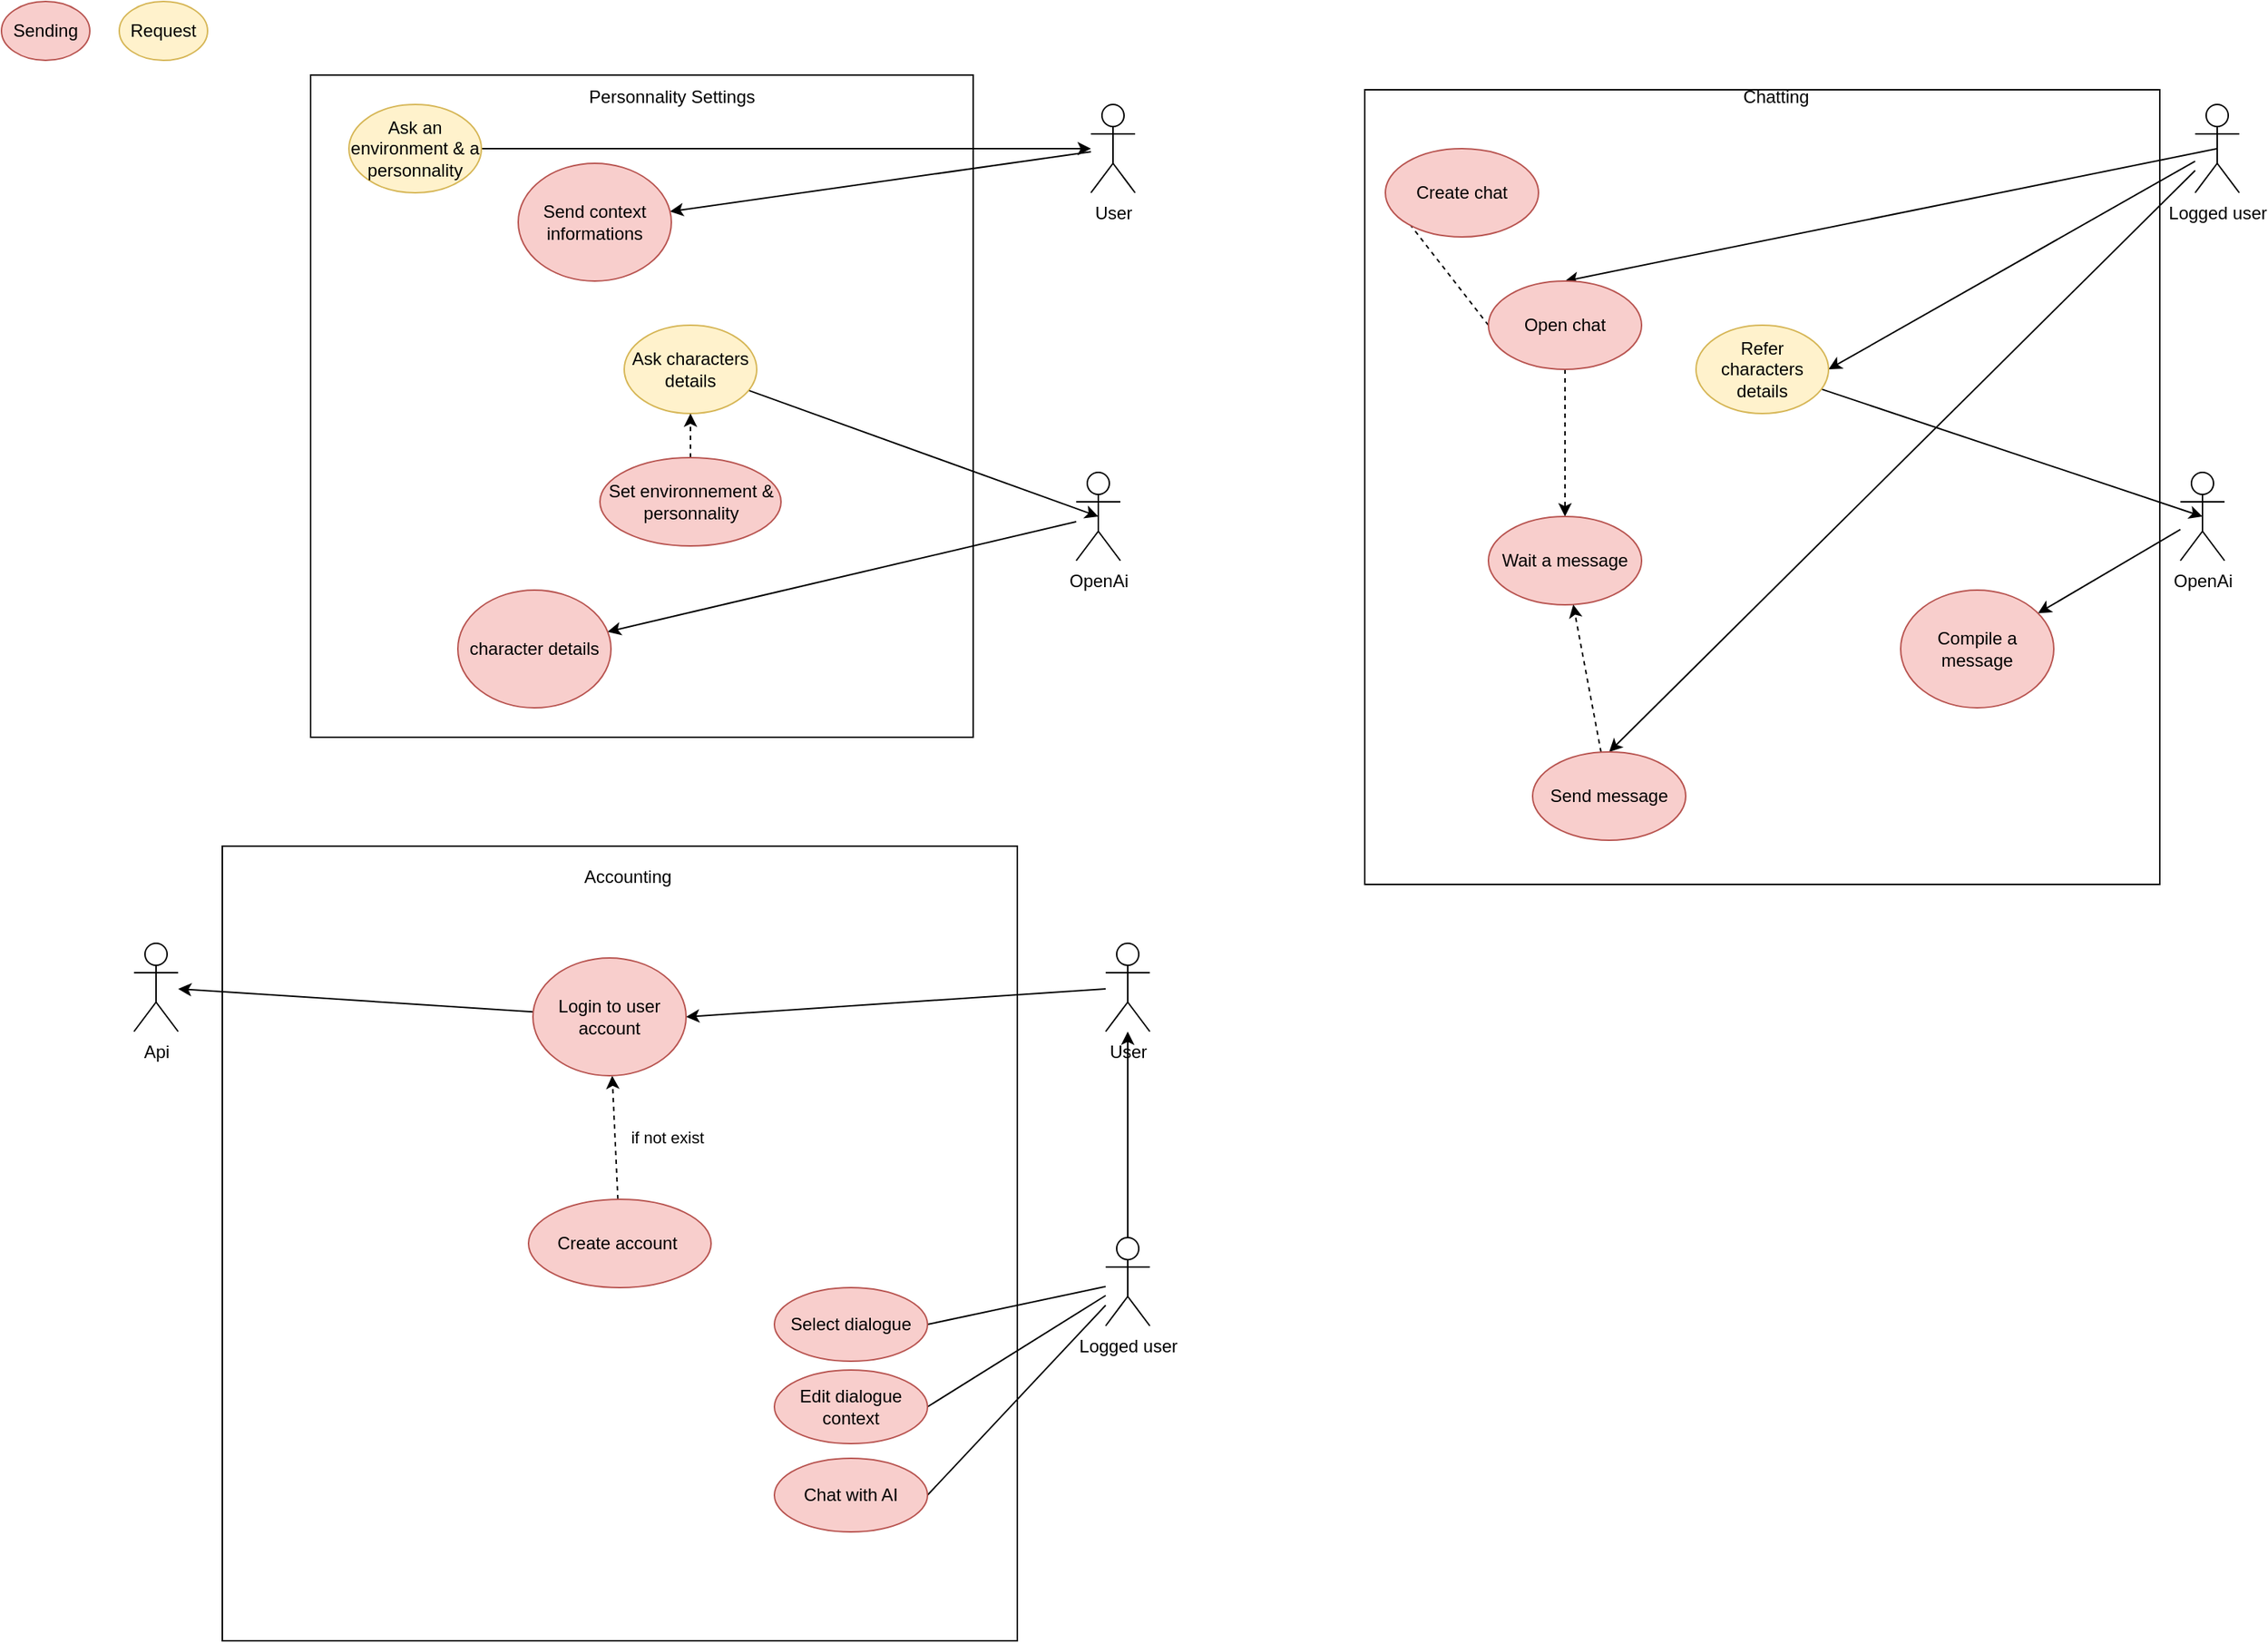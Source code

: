 <mxfile version="20.8.5" type="github" pages="4">
  <diagram id="QrX-EznrX8NcuX-Z5qwo" name="UseCase">
    <mxGraphModel dx="1909" dy="984" grid="1" gridSize="10" guides="1" tooltips="1" connect="1" arrows="1" fold="1" page="1" pageScale="1" pageWidth="827" pageHeight="1169" math="0" shadow="0">
      <root>
        <mxCell id="0" />
        <mxCell id="1" parent="0" />
        <mxCell id="k7uYUYKEQTDLJ0aiQLSv-1" value="" style="whiteSpace=wrap;html=1;aspect=fixed;" parent="1" vertex="1">
          <mxGeometry x="220" y="60" width="450" height="450" as="geometry" />
        </mxCell>
        <mxCell id="k7uYUYKEQTDLJ0aiQLSv-32" style="edgeStyle=none;rounded=0;orthogonalLoop=1;jettySize=auto;html=1;" parent="1" source="k7uYUYKEQTDLJ0aiQLSv-2" target="k7uYUYKEQTDLJ0aiQLSv-31" edge="1">
          <mxGeometry relative="1" as="geometry" />
        </mxCell>
        <mxCell id="k7uYUYKEQTDLJ0aiQLSv-2" value="User" style="shape=umlActor;verticalLabelPosition=bottom;verticalAlign=top;html=1;outlineConnect=0;" parent="1" vertex="1">
          <mxGeometry x="750" y="80" width="30" height="60" as="geometry" />
        </mxCell>
        <mxCell id="k7uYUYKEQTDLJ0aiQLSv-54" style="edgeStyle=none;rounded=0;orthogonalLoop=1;jettySize=auto;html=1;" parent="1" source="k7uYUYKEQTDLJ0aiQLSv-3" target="k7uYUYKEQTDLJ0aiQLSv-35" edge="1">
          <mxGeometry relative="1" as="geometry" />
        </mxCell>
        <mxCell id="k7uYUYKEQTDLJ0aiQLSv-3" value="OpenAi" style="shape=umlActor;verticalLabelPosition=bottom;verticalAlign=top;html=1;outlineConnect=0;" parent="1" vertex="1">
          <mxGeometry x="740" y="330" width="30" height="60" as="geometry" />
        </mxCell>
        <mxCell id="k7uYUYKEQTDLJ0aiQLSv-10" style="rounded=0;orthogonalLoop=1;jettySize=auto;html=1;" parent="1" source="k7uYUYKEQTDLJ0aiQLSv-7" target="k7uYUYKEQTDLJ0aiQLSv-2" edge="1">
          <mxGeometry relative="1" as="geometry" />
        </mxCell>
        <mxCell id="k7uYUYKEQTDLJ0aiQLSv-7" value="&lt;div&gt;Ask an environment &amp;amp; a personnality&lt;/div&gt;" style="ellipse;whiteSpace=wrap;html=1;fillColor=#fff2cc;strokeColor=#d6b656;" parent="1" vertex="1">
          <mxGeometry x="246" y="80" width="90" height="60" as="geometry" />
        </mxCell>
        <mxCell id="k7uYUYKEQTDLJ0aiQLSv-31" value="&lt;div&gt;Send context informations&lt;/div&gt;" style="ellipse;whiteSpace=wrap;html=1;fillColor=#f8cecc;strokeColor=#b85450;" parent="1" vertex="1">
          <mxGeometry x="361" y="120" width="104" height="80" as="geometry" />
        </mxCell>
        <mxCell id="k7uYUYKEQTDLJ0aiQLSv-35" value="character details" style="ellipse;whiteSpace=wrap;html=1;fillColor=#f8cecc;strokeColor=#b85450;" parent="1" vertex="1">
          <mxGeometry x="320" y="410" width="104" height="80" as="geometry" />
        </mxCell>
        <mxCell id="k7uYUYKEQTDLJ0aiQLSv-46" style="edgeStyle=none;rounded=0;orthogonalLoop=1;jettySize=auto;html=1;entryX=0.5;entryY=0.5;entryDx=0;entryDy=0;entryPerimeter=0;" parent="1" source="k7uYUYKEQTDLJ0aiQLSv-43" target="k7uYUYKEQTDLJ0aiQLSv-3" edge="1">
          <mxGeometry relative="1" as="geometry" />
        </mxCell>
        <mxCell id="k7uYUYKEQTDLJ0aiQLSv-43" value="Ask characters details" style="ellipse;whiteSpace=wrap;html=1;fillColor=#fff2cc;strokeColor=#d6b656;" parent="1" vertex="1">
          <mxGeometry x="433" y="230" width="90" height="60" as="geometry" />
        </mxCell>
        <mxCell id="k7uYUYKEQTDLJ0aiQLSv-91" style="edgeStyle=none;rounded=0;orthogonalLoop=1;jettySize=auto;html=1;dashed=1;" parent="1" source="k7uYUYKEQTDLJ0aiQLSv-47" target="k7uYUYKEQTDLJ0aiQLSv-43" edge="1">
          <mxGeometry relative="1" as="geometry" />
        </mxCell>
        <mxCell id="k7uYUYKEQTDLJ0aiQLSv-47" value="Set environnement &amp;amp; personnality" style="ellipse;whiteSpace=wrap;html=1;fillColor=#f8cecc;strokeColor=#b85450;" parent="1" vertex="1">
          <mxGeometry x="416.5" y="320" width="123" height="60" as="geometry" />
        </mxCell>
        <mxCell id="k7uYUYKEQTDLJ0aiQLSv-82" value="" style="whiteSpace=wrap;html=1;aspect=fixed;" parent="1" vertex="1">
          <mxGeometry x="160" y="584" width="540" height="540" as="geometry" />
        </mxCell>
        <mxCell id="k7uYUYKEQTDLJ0aiQLSv-84" value="Api" style="shape=umlActor;verticalLabelPosition=bottom;verticalAlign=top;html=1;outlineConnect=0;" parent="1" vertex="1">
          <mxGeometry x="100" y="650" width="30" height="60" as="geometry" />
        </mxCell>
        <mxCell id="k7uYUYKEQTDLJ0aiQLSv-98" style="edgeStyle=none;rounded=0;orthogonalLoop=1;jettySize=auto;html=1;entryX=1;entryY=0.5;entryDx=0;entryDy=0;" parent="1" source="k7uYUYKEQTDLJ0aiQLSv-86" target="k7uYUYKEQTDLJ0aiQLSv-97" edge="1">
          <mxGeometry relative="1" as="geometry" />
        </mxCell>
        <mxCell id="k7uYUYKEQTDLJ0aiQLSv-86" value="User" style="shape=umlActor;verticalLabelPosition=bottom;verticalAlign=top;html=1;outlineConnect=0;" parent="1" vertex="1">
          <mxGeometry x="760" y="650" width="30" height="60" as="geometry" />
        </mxCell>
        <mxCell id="k7uYUYKEQTDLJ0aiQLSv-87" value="Personnality Settings" style="text;html=1;align=center;verticalAlign=middle;resizable=0;points=[];autosize=1;strokeColor=none;fillColor=none;" parent="1" vertex="1">
          <mxGeometry x="395" y="60" width="140" height="30" as="geometry" />
        </mxCell>
        <mxCell id="k7uYUYKEQTDLJ0aiQLSv-90" value="Accounting" style="text;html=1;align=center;verticalAlign=middle;resizable=0;points=[];autosize=1;strokeColor=none;fillColor=none;" parent="1" vertex="1">
          <mxGeometry x="395" y="590" width="80" height="30" as="geometry" />
        </mxCell>
        <mxCell id="k7uYUYKEQTDLJ0aiQLSv-92" value="Sending" style="ellipse;whiteSpace=wrap;html=1;fillColor=#f8cecc;strokeColor=#b85450;" parent="1" vertex="1">
          <mxGeometry x="10" y="10" width="60" height="40" as="geometry" />
        </mxCell>
        <mxCell id="k7uYUYKEQTDLJ0aiQLSv-93" value="Request" style="ellipse;whiteSpace=wrap;html=1;fillColor=#fff2cc;strokeColor=#d6b656;" parent="1" vertex="1">
          <mxGeometry x="90" y="10" width="60" height="40" as="geometry" />
        </mxCell>
        <mxCell id="k7uYUYKEQTDLJ0aiQLSv-138" style="edgeStyle=none;rounded=0;orthogonalLoop=1;jettySize=auto;html=1;dashed=1;strokeWidth=1;" parent="1" source="k7uYUYKEQTDLJ0aiQLSv-96" target="k7uYUYKEQTDLJ0aiQLSv-97" edge="1">
          <mxGeometry relative="1" as="geometry" />
        </mxCell>
        <mxCell id="k7uYUYKEQTDLJ0aiQLSv-139" value="if not exist" style="edgeLabel;html=1;align=center;verticalAlign=middle;resizable=0;points=[];" parent="k7uYUYKEQTDLJ0aiQLSv-138" vertex="1" connectable="0">
          <mxGeometry x="-0.195" relative="1" as="geometry">
            <mxPoint x="35" y="-8" as="offset" />
          </mxGeometry>
        </mxCell>
        <mxCell id="k7uYUYKEQTDLJ0aiQLSv-96" value="Create account&amp;nbsp;" style="ellipse;whiteSpace=wrap;html=1;fillColor=#f8cecc;strokeColor=#b85450;" parent="1" vertex="1">
          <mxGeometry x="368" y="824" width="124" height="60" as="geometry" />
        </mxCell>
        <mxCell id="k7uYUYKEQTDLJ0aiQLSv-99" style="edgeStyle=none;rounded=0;orthogonalLoop=1;jettySize=auto;html=1;" parent="1" source="k7uYUYKEQTDLJ0aiQLSv-97" target="k7uYUYKEQTDLJ0aiQLSv-84" edge="1">
          <mxGeometry relative="1" as="geometry" />
        </mxCell>
        <mxCell id="k7uYUYKEQTDLJ0aiQLSv-97" value="Login to user account" style="ellipse;whiteSpace=wrap;html=1;fillColor=#f8cecc;strokeColor=#b85450;" parent="1" vertex="1">
          <mxGeometry x="371" y="660" width="104" height="80" as="geometry" />
        </mxCell>
        <mxCell id="k7uYUYKEQTDLJ0aiQLSv-104" style="edgeStyle=none;rounded=0;orthogonalLoop=1;jettySize=auto;html=1;" parent="1" source="k7uYUYKEQTDLJ0aiQLSv-103" target="k7uYUYKEQTDLJ0aiQLSv-86" edge="1">
          <mxGeometry relative="1" as="geometry" />
        </mxCell>
        <mxCell id="k7uYUYKEQTDLJ0aiQLSv-109" style="edgeStyle=none;rounded=0;orthogonalLoop=1;jettySize=auto;html=1;entryX=1;entryY=0.5;entryDx=0;entryDy=0;strokeWidth=1;endArrow=none;endFill=0;" parent="1" source="k7uYUYKEQTDLJ0aiQLSv-103" target="k7uYUYKEQTDLJ0aiQLSv-106" edge="1">
          <mxGeometry relative="1" as="geometry" />
        </mxCell>
        <mxCell id="k7uYUYKEQTDLJ0aiQLSv-110" style="edgeStyle=none;rounded=0;orthogonalLoop=1;jettySize=auto;html=1;entryX=1;entryY=0.5;entryDx=0;entryDy=0;strokeWidth=1;endArrow=none;endFill=0;" parent="1" source="k7uYUYKEQTDLJ0aiQLSv-103" target="k7uYUYKEQTDLJ0aiQLSv-107" edge="1">
          <mxGeometry relative="1" as="geometry" />
        </mxCell>
        <mxCell id="k7uYUYKEQTDLJ0aiQLSv-111" style="edgeStyle=none;rounded=0;orthogonalLoop=1;jettySize=auto;html=1;entryX=1;entryY=0.5;entryDx=0;entryDy=0;strokeWidth=1;endArrow=none;endFill=0;" parent="1" source="k7uYUYKEQTDLJ0aiQLSv-103" target="k7uYUYKEQTDLJ0aiQLSv-108" edge="1">
          <mxGeometry relative="1" as="geometry" />
        </mxCell>
        <mxCell id="k7uYUYKEQTDLJ0aiQLSv-103" value="Logged user" style="shape=umlActor;verticalLabelPosition=bottom;verticalAlign=top;html=1;outlineConnect=0;" parent="1" vertex="1">
          <mxGeometry x="760" y="850" width="30" height="60" as="geometry" />
        </mxCell>
        <mxCell id="k7uYUYKEQTDLJ0aiQLSv-106" value="Select dialogue" style="ellipse;whiteSpace=wrap;html=1;fillColor=#f8cecc;strokeColor=#b85450;" parent="1" vertex="1">
          <mxGeometry x="535" y="884" width="104" height="50" as="geometry" />
        </mxCell>
        <mxCell id="k7uYUYKEQTDLJ0aiQLSv-107" value="Edit dialogue context" style="ellipse;whiteSpace=wrap;html=1;fillColor=#f8cecc;strokeColor=#b85450;" parent="1" vertex="1">
          <mxGeometry x="535" y="940" width="104" height="50" as="geometry" />
        </mxCell>
        <mxCell id="k7uYUYKEQTDLJ0aiQLSv-108" value="Chat with AI" style="ellipse;whiteSpace=wrap;html=1;fillColor=#f8cecc;strokeColor=#b85450;" parent="1" vertex="1">
          <mxGeometry x="535" y="1000" width="104" height="50" as="geometry" />
        </mxCell>
        <mxCell id="k7uYUYKEQTDLJ0aiQLSv-112" value="" style="whiteSpace=wrap;html=1;aspect=fixed;" parent="1" vertex="1">
          <mxGeometry x="936" y="70" width="540" height="540" as="geometry" />
        </mxCell>
        <mxCell id="k7uYUYKEQTDLJ0aiQLSv-148" style="edgeStyle=none;rounded=0;orthogonalLoop=1;jettySize=auto;html=1;entryX=0.5;entryY=0;entryDx=0;entryDy=0;strokeWidth=1;" parent="1" source="k7uYUYKEQTDLJ0aiQLSv-114" target="k7uYUYKEQTDLJ0aiQLSv-147" edge="1">
          <mxGeometry relative="1" as="geometry" />
        </mxCell>
        <mxCell id="vmchFfp9jmTMULwyPHl--2" style="edgeStyle=none;rounded=0;orthogonalLoop=1;jettySize=auto;html=1;entryX=1;entryY=0.5;entryDx=0;entryDy=0;endArrow=classic;endFill=1;" edge="1" parent="1" source="k7uYUYKEQTDLJ0aiQLSv-114" target="k7uYUYKEQTDLJ0aiQLSv-127">
          <mxGeometry relative="1" as="geometry" />
        </mxCell>
        <mxCell id="k7uYUYKEQTDLJ0aiQLSv-114" value="Logged user" style="shape=umlActor;verticalLabelPosition=bottom;verticalAlign=top;html=1;outlineConnect=0;" parent="1" vertex="1">
          <mxGeometry x="1500" y="80" width="30" height="60" as="geometry" />
        </mxCell>
        <mxCell id="k7uYUYKEQTDLJ0aiQLSv-115" style="edgeStyle=none;rounded=0;orthogonalLoop=1;jettySize=auto;html=1;" parent="1" source="k7uYUYKEQTDLJ0aiQLSv-116" target="k7uYUYKEQTDLJ0aiQLSv-125" edge="1">
          <mxGeometry relative="1" as="geometry" />
        </mxCell>
        <mxCell id="k7uYUYKEQTDLJ0aiQLSv-116" value="OpenAi" style="shape=umlActor;verticalLabelPosition=bottom;verticalAlign=top;html=1;outlineConnect=0;" parent="1" vertex="1">
          <mxGeometry x="1490" y="330" width="30" height="60" as="geometry" />
        </mxCell>
        <mxCell id="k7uYUYKEQTDLJ0aiQLSv-132" style="edgeStyle=none;rounded=0;orthogonalLoop=1;jettySize=auto;html=1;entryX=0.5;entryY=0.5;entryDx=0;entryDy=0;entryPerimeter=0;strokeWidth=1;endArrow=none;endFill=0;exitX=0.5;exitY=0;exitDx=0;exitDy=0;startArrow=classic;startFill=1;" parent="1" source="k7uYUYKEQTDLJ0aiQLSv-141" target="k7uYUYKEQTDLJ0aiQLSv-114" edge="1">
          <mxGeometry relative="1" as="geometry">
            <mxPoint x="1153.897" y="127.486" as="sourcePoint" />
          </mxGeometry>
        </mxCell>
        <mxCell id="vmchFfp9jmTMULwyPHl--1" style="rounded=0;orthogonalLoop=1;jettySize=auto;html=1;entryX=0;entryY=0.5;entryDx=0;entryDy=0;endArrow=none;endFill=0;dashed=1;exitX=0;exitY=0.5;exitDx=0;exitDy=0;" edge="1" parent="1" source="k7uYUYKEQTDLJ0aiQLSv-141" target="k7uYUYKEQTDLJ0aiQLSv-134">
          <mxGeometry relative="1" as="geometry">
            <mxPoint x="1146.482" y="150.718" as="sourcePoint" />
          </mxGeometry>
        </mxCell>
        <mxCell id="k7uYUYKEQTDLJ0aiQLSv-125" value="Compile a message" style="ellipse;whiteSpace=wrap;html=1;fillColor=#f8cecc;strokeColor=#b85450;" parent="1" vertex="1">
          <mxGeometry x="1300" y="410" width="104" height="80" as="geometry" />
        </mxCell>
        <mxCell id="k7uYUYKEQTDLJ0aiQLSv-126" style="edgeStyle=none;rounded=0;orthogonalLoop=1;jettySize=auto;html=1;entryX=0.5;entryY=0.5;entryDx=0;entryDy=0;entryPerimeter=0;" parent="1" source="k7uYUYKEQTDLJ0aiQLSv-127" target="k7uYUYKEQTDLJ0aiQLSv-116" edge="1">
          <mxGeometry relative="1" as="geometry" />
        </mxCell>
        <mxCell id="k7uYUYKEQTDLJ0aiQLSv-127" value="Refer characters details" style="ellipse;whiteSpace=wrap;html=1;fillColor=#fff2cc;strokeColor=#d6b656;" parent="1" vertex="1">
          <mxGeometry x="1161" y="230" width="90" height="60" as="geometry" />
        </mxCell>
        <mxCell id="k7uYUYKEQTDLJ0aiQLSv-130" value="Chatting" style="text;html=1;align=center;verticalAlign=middle;resizable=0;points=[];autosize=1;strokeColor=none;fillColor=none;" parent="1" vertex="1">
          <mxGeometry x="1180" y="60" width="70" height="30" as="geometry" />
        </mxCell>
        <mxCell id="k7uYUYKEQTDLJ0aiQLSv-134" value="Create chat" style="ellipse;whiteSpace=wrap;html=1;fillColor=#f8cecc;strokeColor=#b85450;" parent="1" vertex="1">
          <mxGeometry x="950" y="110" width="104" height="60" as="geometry" />
        </mxCell>
        <mxCell id="k7uYUYKEQTDLJ0aiQLSv-145" value="" style="edgeStyle=none;rounded=0;orthogonalLoop=1;jettySize=auto;html=1;strokeWidth=1;dashed=1;" parent="1" source="k7uYUYKEQTDLJ0aiQLSv-141" target="k7uYUYKEQTDLJ0aiQLSv-143" edge="1">
          <mxGeometry relative="1" as="geometry" />
        </mxCell>
        <mxCell id="k7uYUYKEQTDLJ0aiQLSv-141" value="Open chat" style="ellipse;whiteSpace=wrap;html=1;fillColor=#f8cecc;strokeColor=#b85450;" parent="1" vertex="1">
          <mxGeometry x="1020" y="200" width="104" height="60" as="geometry" />
        </mxCell>
        <mxCell id="k7uYUYKEQTDLJ0aiQLSv-143" value="Wait a message" style="ellipse;whiteSpace=wrap;html=1;fillColor=#f8cecc;strokeColor=#b85450;" parent="1" vertex="1">
          <mxGeometry x="1020" y="360" width="104" height="60" as="geometry" />
        </mxCell>
        <mxCell id="k7uYUYKEQTDLJ0aiQLSv-150" style="edgeStyle=none;rounded=0;orthogonalLoop=1;jettySize=auto;html=1;strokeWidth=1;dashed=1;" parent="1" source="k7uYUYKEQTDLJ0aiQLSv-147" target="k7uYUYKEQTDLJ0aiQLSv-143" edge="1">
          <mxGeometry relative="1" as="geometry" />
        </mxCell>
        <mxCell id="k7uYUYKEQTDLJ0aiQLSv-147" value="Send message" style="ellipse;whiteSpace=wrap;html=1;fillColor=#f8cecc;strokeColor=#b85450;" parent="1" vertex="1">
          <mxGeometry x="1050" y="520" width="104" height="60" as="geometry" />
        </mxCell>
        <mxCell id="k7uYUYKEQTDLJ0aiQLSv-151" style="edgeStyle=none;rounded=0;orthogonalLoop=1;jettySize=auto;html=1;exitX=0.5;exitY=0;exitDx=0;exitDy=0;dashed=1;strokeWidth=1;" parent="1" source="k7uYUYKEQTDLJ0aiQLSv-147" target="k7uYUYKEQTDLJ0aiQLSv-147" edge="1">
          <mxGeometry relative="1" as="geometry" />
        </mxCell>
        <mxCell id="k7uYUYKEQTDLJ0aiQLSv-152" style="edgeStyle=none;rounded=0;orthogonalLoop=1;jettySize=auto;html=1;exitX=0.5;exitY=1;exitDx=0;exitDy=0;dashed=1;strokeWidth=1;endArrow=none;endFill=0;" parent="1" source="k7uYUYKEQTDLJ0aiQLSv-97" target="k7uYUYKEQTDLJ0aiQLSv-97" edge="1">
          <mxGeometry relative="1" as="geometry" />
        </mxCell>
      </root>
    </mxGraphModel>
  </diagram>
  <diagram id="-RU7c4OC5KgXimEVVfSU" name="Class">
    <mxGraphModel dx="1313" dy="676" grid="1" gridSize="10" guides="1" tooltips="1" connect="1" arrows="1" fold="1" page="1" pageScale="1" pageWidth="827" pageHeight="1169" math="0" shadow="0">
      <root>
        <mxCell id="0" />
        <mxCell id="1" parent="0" />
        <mxCell id="kolIQZ4a0cQggph-2vq8-1" style="edgeStyle=orthogonalEdgeStyle;rounded=0;orthogonalLoop=1;jettySize=auto;html=1;entryX=0;entryY=0.5;entryDx=0;entryDy=0;endArrow=none;endFill=0;" edge="1" parent="1" source="kolIQZ4a0cQggph-2vq8-2" target="kolIQZ4a0cQggph-2vq8-15">
          <mxGeometry relative="1" as="geometry" />
        </mxCell>
        <mxCell id="kolIQZ4a0cQggph-2vq8-2" value="Context" style="swimlane;fontStyle=1;align=center;verticalAlign=middle;childLayout=stackLayout;horizontal=1;startSize=29;horizontalStack=0;resizeParent=1;resizeParentMax=0;resizeLast=0;collapsible=0;marginBottom=0;html=1;" vertex="1" parent="1">
          <mxGeometry x="320" y="167.5" width="170" height="120" as="geometry" />
        </mxCell>
        <mxCell id="kolIQZ4a0cQggph-2vq8-3" value="+ Id : int" style="text;html=1;strokeColor=none;fillColor=none;align=left;verticalAlign=middle;spacingLeft=4;spacingRight=4;overflow=hidden;rotatable=0;points=[[0,0.5],[1,0.5]];portConstraint=eastwest;" vertex="1" parent="kolIQZ4a0cQggph-2vq8-2">
          <mxGeometry y="29" width="170" height="25" as="geometry" />
        </mxCell>
        <mxCell id="kolIQZ4a0cQggph-2vq8-4" value="+ getHistory()&lt;br&gt;+ getCharacter()&lt;br&gt;+ getEnvironement()" style="text;html=1;strokeColor=default;fillColor=none;align=left;verticalAlign=middle;spacingLeft=4;spacingRight=4;overflow=hidden;rotatable=0;points=[[0,0.5],[1,0.5]];portConstraint=eastwest;" vertex="1" parent="kolIQZ4a0cQggph-2vq8-2">
          <mxGeometry y="54" width="170" height="66" as="geometry" />
        </mxCell>
        <mxCell id="kolIQZ4a0cQggph-2vq8-5" value="Dialogue" style="swimlane;fontStyle=1;align=center;verticalAlign=middle;childLayout=stackLayout;horizontal=1;startSize=29;horizontalStack=0;resizeParent=1;resizeParentMax=0;resizeLast=0;collapsible=0;marginBottom=0;html=1;" vertex="1" parent="1">
          <mxGeometry x="410" y="490" width="140" height="129" as="geometry" />
        </mxCell>
        <mxCell id="kolIQZ4a0cQggph-2vq8-6" value="+ userMsg : str" style="text;html=1;strokeColor=none;fillColor=none;align=left;verticalAlign=middle;spacingLeft=4;spacingRight=4;overflow=hidden;rotatable=0;points=[[0,0.5],[1,0.5]];portConstraint=eastwest;" vertex="1" parent="kolIQZ4a0cQggph-2vq8-5">
          <mxGeometry y="29" width="140" height="25" as="geometry" />
        </mxCell>
        <mxCell id="kolIQZ4a0cQggph-2vq8-7" value="+ aiMsg: str" style="text;html=1;strokeColor=none;fillColor=none;align=left;verticalAlign=middle;spacingLeft=4;spacingRight=4;overflow=hidden;rotatable=0;points=[[0,0.5],[1,0.5]];portConstraint=eastwest;" vertex="1" parent="kolIQZ4a0cQggph-2vq8-5">
          <mxGeometry y="54" width="140" height="25" as="geometry" />
        </mxCell>
        <mxCell id="kolIQZ4a0cQggph-2vq8-8" value="stereotype property 1" style="text;html=1;strokeColor=none;fillColor=none;align=left;verticalAlign=middle;spacingLeft=4;spacingRight=4;overflow=hidden;rotatable=0;points=[[0,0.5],[1,0.5]];portConstraint=eastwest;" vertex="1" parent="kolIQZ4a0cQggph-2vq8-5">
          <mxGeometry y="79" width="140" height="25" as="geometry" />
        </mxCell>
        <mxCell id="kolIQZ4a0cQggph-2vq8-9" value="stereotype property 1" style="text;html=1;strokeColor=default;fillColor=none;align=left;verticalAlign=middle;spacingLeft=4;spacingRight=4;overflow=hidden;rotatable=0;points=[[0,0.5],[1,0.5]];portConstraint=eastwest;" vertex="1" parent="kolIQZ4a0cQggph-2vq8-5">
          <mxGeometry y="104" width="140" height="25" as="geometry" />
        </mxCell>
        <mxCell id="kolIQZ4a0cQggph-2vq8-10" style="edgeStyle=orthogonalEdgeStyle;rounded=0;orthogonalLoop=1;jettySize=auto;html=1;entryX=0;entryY=0.5;entryDx=0;entryDy=0;endArrow=none;endFill=0;" edge="1" parent="1" source="kolIQZ4a0cQggph-2vq8-11" target="kolIQZ4a0cQggph-2vq8-3">
          <mxGeometry relative="1" as="geometry" />
        </mxCell>
        <mxCell id="kolIQZ4a0cQggph-2vq8-11" value="Character" style="swimlane;fontStyle=1;align=center;verticalAlign=middle;childLayout=stackLayout;horizontal=1;startSize=29;horizontalStack=0;resizeParent=1;resizeParentMax=0;resizeLast=0;collapsible=0;marginBottom=0;html=1;" vertex="1" parent="1">
          <mxGeometry x="108" y="30" width="140" height="54" as="geometry" />
        </mxCell>
        <mxCell id="kolIQZ4a0cQggph-2vq8-12" value="+ name : str" style="text;html=1;strokeColor=none;fillColor=none;align=left;verticalAlign=middle;spacingLeft=4;spacingRight=4;overflow=hidden;rotatable=0;points=[[0,0.5],[1,0.5]];portConstraint=eastwest;" vertex="1" parent="kolIQZ4a0cQggph-2vq8-11">
          <mxGeometry y="29" width="140" height="25" as="geometry" />
        </mxCell>
        <mxCell id="5GnD2kiRcE-ZmtlTLCr0-1" style="edgeStyle=orthogonalEdgeStyle;rounded=0;orthogonalLoop=1;jettySize=auto;html=1;entryX=1;entryY=0.5;entryDx=0;entryDy=0;endArrow=none;endFill=0;" edge="1" parent="1" source="kolIQZ4a0cQggph-2vq8-14" target="kolIQZ4a0cQggph-2vq8-34">
          <mxGeometry relative="1" as="geometry" />
        </mxCell>
        <mxCell id="kolIQZ4a0cQggph-2vq8-14" value="Intelligence" style="swimlane;fontStyle=1;align=center;verticalAlign=middle;childLayout=stackLayout;horizontal=1;startSize=29;horizontalStack=0;resizeParent=1;resizeParentMax=0;resizeLast=0;collapsible=0;marginBottom=0;html=1;" vertex="1" parent="1">
          <mxGeometry x="648" y="200" width="140" height="110" as="geometry" />
        </mxCell>
        <mxCell id="kolIQZ4a0cQggph-2vq8-15" value="+ Id : int" style="text;html=1;strokeColor=none;fillColor=none;align=left;verticalAlign=middle;spacingLeft=4;spacingRight=4;overflow=hidden;rotatable=0;points=[[0,0.5],[1,0.5]];portConstraint=eastwest;" vertex="1" parent="kolIQZ4a0cQggph-2vq8-14">
          <mxGeometry y="29" width="140" height="25" as="geometry" />
        </mxCell>
        <mxCell id="kolIQZ4a0cQggph-2vq8-16" value="+ connectToApi()&lt;br&gt;+getContext()" style="text;html=1;strokeColor=default;fillColor=default;align=left;verticalAlign=middle;spacingLeft=4;spacingRight=4;overflow=hidden;rotatable=0;points=[[0,0.5],[1,0.5]];portConstraint=eastwest;" vertex="1" parent="kolIQZ4a0cQggph-2vq8-14">
          <mxGeometry y="54" width="140" height="56" as="geometry" />
        </mxCell>
        <mxCell id="kolIQZ4a0cQggph-2vq8-17" value="User" style="swimlane;fontStyle=1;align=center;verticalAlign=middle;childLayout=stackLayout;horizontal=1;startSize=29;horizontalStack=0;resizeParent=1;resizeParentMax=0;resizeLast=0;collapsible=0;marginBottom=0;html=1;" vertex="1" parent="1">
          <mxGeometry x="80" y="389" width="140" height="170" as="geometry" />
        </mxCell>
        <mxCell id="kolIQZ4a0cQggph-2vq8-18" value="- Id : int" style="text;html=1;strokeColor=none;fillColor=none;align=left;verticalAlign=middle;spacingLeft=4;spacingRight=4;overflow=hidden;rotatable=0;points=[[0,0.5],[1,0.5]];portConstraint=eastwest;" vertex="1" parent="kolIQZ4a0cQggph-2vq8-17">
          <mxGeometry y="29" width="140" height="25" as="geometry" />
        </mxCell>
        <mxCell id="kolIQZ4a0cQggph-2vq8-19" value="+ Username: string" style="text;html=1;strokeColor=none;fillColor=none;align=left;verticalAlign=middle;spacingLeft=4;spacingRight=4;overflow=hidden;rotatable=0;points=[[0,0.5],[1,0.5]];portConstraint=eastwest;" vertex="1" parent="kolIQZ4a0cQggph-2vq8-17">
          <mxGeometry y="54" width="140" height="25" as="geometry" />
        </mxCell>
        <mxCell id="UunK_3PYM5uhHIef-83r-2" value="- Token: string" style="text;html=1;strokeColor=none;fillColor=none;align=left;verticalAlign=middle;spacingLeft=4;spacingRight=4;overflow=hidden;rotatable=0;points=[[0,0.5],[1,0.5]];portConstraint=eastwest;" vertex="1" parent="kolIQZ4a0cQggph-2vq8-17">
          <mxGeometry y="79" width="140" height="25" as="geometry" />
        </mxCell>
        <mxCell id="kolIQZ4a0cQggph-2vq8-21" value="+ createDialogue()&lt;br&gt;+ openDialogue()&lt;br&gt;+ setContext()&lt;br&gt;+ sendMessage()" style="text;html=1;strokeColor=default;fillColor=none;align=left;verticalAlign=middle;spacingLeft=4;spacingRight=4;overflow=hidden;rotatable=0;points=[[0,0.5],[1,0.5]];portConstraint=eastwest;" vertex="1" parent="kolIQZ4a0cQggph-2vq8-17">
          <mxGeometry y="104" width="140" height="66" as="geometry" />
        </mxCell>
        <mxCell id="kolIQZ4a0cQggph-2vq8-22" style="edgeStyle=orthogonalEdgeStyle;rounded=0;orthogonalLoop=1;jettySize=auto;html=1;entryX=0;entryY=0.5;entryDx=0;entryDy=0;endArrow=none;endFill=0;" edge="1" parent="1" target="kolIQZ4a0cQggph-2vq8-5">
          <mxGeometry relative="1" as="geometry">
            <mxPoint x="220" y="480.517" as="sourcePoint" />
          </mxGeometry>
        </mxCell>
        <mxCell id="kolIQZ4a0cQggph-2vq8-24" value="1" style="edgeLabel;html=1;align=center;verticalAlign=middle;resizable=0;points=[];" vertex="1" connectable="0" parent="kolIQZ4a0cQggph-2vq8-22">
          <mxGeometry x="-0.851" y="-2" relative="1" as="geometry">
            <mxPoint y="8" as="offset" />
          </mxGeometry>
        </mxCell>
        <mxCell id="kolIQZ4a0cQggph-2vq8-25" value="*" style="edgeLabel;html=1;align=center;verticalAlign=middle;resizable=0;points=[];" vertex="1" connectable="0" parent="kolIQZ4a0cQggph-2vq8-22">
          <mxGeometry x="0.851" y="-1" relative="1" as="geometry">
            <mxPoint x="7" y="9" as="offset" />
          </mxGeometry>
        </mxCell>
        <mxCell id="kolIQZ4a0cQggph-2vq8-26" style="edgeStyle=orthogonalEdgeStyle;rounded=0;orthogonalLoop=1;jettySize=auto;html=1;entryX=0.25;entryY=0;entryDx=0;entryDy=0;endArrow=none;endFill=0;" edge="1" parent="1" source="kolIQZ4a0cQggph-2vq8-27" target="kolIQZ4a0cQggph-2vq8-2">
          <mxGeometry relative="1" as="geometry" />
        </mxCell>
        <mxCell id="kolIQZ4a0cQggph-2vq8-27" value="Environement" style="swimlane;fontStyle=1;align=center;verticalAlign=middle;childLayout=stackLayout;horizontal=1;startSize=29;horizontalStack=0;resizeParent=1;resizeParentMax=0;resizeLast=0;collapsible=0;marginBottom=0;html=1;" vertex="1" parent="1">
          <mxGeometry x="298" y="30" width="140" height="79" as="geometry" />
        </mxCell>
        <mxCell id="kolIQZ4a0cQggph-2vq8-28" value="+ id : int" style="text;html=1;strokeColor=none;fillColor=none;align=left;verticalAlign=middle;spacingLeft=4;spacingRight=4;overflow=hidden;rotatable=0;points=[[0,0.5],[1,0.5]];portConstraint=eastwest;" vertex="1" parent="kolIQZ4a0cQggph-2vq8-27">
          <mxGeometry y="29" width="140" height="25" as="geometry" />
        </mxCell>
        <mxCell id="kolIQZ4a0cQggph-2vq8-29" value="+ name : str" style="text;html=1;strokeColor=none;fillColor=none;align=left;verticalAlign=middle;spacingLeft=4;spacingRight=4;overflow=hidden;rotatable=0;points=[[0,0.5],[1,0.5]];portConstraint=eastwest;" vertex="1" parent="kolIQZ4a0cQggph-2vq8-27">
          <mxGeometry y="54" width="140" height="25" as="geometry" />
        </mxCell>
        <mxCell id="kolIQZ4a0cQggph-2vq8-30" style="edgeStyle=orthogonalEdgeStyle;rounded=0;orthogonalLoop=1;jettySize=auto;html=1;entryX=0.75;entryY=0;entryDx=0;entryDy=0;endArrow=none;endFill=0;" edge="1" parent="1" source="kolIQZ4a0cQggph-2vq8-31" target="kolIQZ4a0cQggph-2vq8-2">
          <mxGeometry relative="1" as="geometry" />
        </mxCell>
        <mxCell id="kolIQZ4a0cQggph-2vq8-31" value="History" style="swimlane;fontStyle=1;align=center;verticalAlign=middle;childLayout=stackLayout;horizontal=1;startSize=29;horizontalStack=0;resizeParent=1;resizeParentMax=0;resizeLast=0;collapsible=0;marginBottom=0;html=1;" vertex="1" parent="1">
          <mxGeometry x="490" y="30" width="140" height="54" as="geometry" />
        </mxCell>
        <mxCell id="kolIQZ4a0cQggph-2vq8-32" value="+ messages: str" style="text;html=1;strokeColor=none;fillColor=none;align=left;verticalAlign=middle;spacingLeft=4;spacingRight=4;overflow=hidden;rotatable=0;points=[[0,0.5],[1,0.5]];portConstraint=eastwest;" vertex="1" parent="kolIQZ4a0cQggph-2vq8-31">
          <mxGeometry y="29" width="140" height="25" as="geometry" />
        </mxCell>
        <mxCell id="kolIQZ4a0cQggph-2vq8-33" value="Message" style="swimlane;fontStyle=1;align=center;verticalAlign=middle;childLayout=stackLayout;horizontal=1;startSize=29;horizontalStack=0;resizeParent=1;resizeParentMax=0;resizeLast=0;collapsible=0;marginBottom=0;html=1;" vertex="1" parent="1">
          <mxGeometry x="630" y="506" width="140" height="79" as="geometry" />
        </mxCell>
        <mxCell id="kolIQZ4a0cQggph-2vq8-34" value="+ :Dialogue" style="text;html=1;strokeColor=none;fillColor=none;align=left;verticalAlign=middle;spacingLeft=4;spacingRight=4;overflow=hidden;rotatable=0;points=[[0,0.5],[1,0.5]];portConstraint=eastwest;" vertex="1" parent="kolIQZ4a0cQggph-2vq8-33">
          <mxGeometry y="29" width="140" height="25" as="geometry" />
        </mxCell>
        <mxCell id="kolIQZ4a0cQggph-2vq8-35" value="+ readDialogue()" style="text;html=1;strokeColor=default;fillColor=none;align=left;verticalAlign=middle;spacingLeft=4;spacingRight=4;overflow=hidden;rotatable=0;points=[[0,0.5],[1,0.5]];portConstraint=eastwest;" vertex="1" parent="kolIQZ4a0cQggph-2vq8-33">
          <mxGeometry y="54" width="140" height="25" as="geometry" />
        </mxCell>
        <mxCell id="5GnD2kiRcE-ZmtlTLCr0-2" style="edgeStyle=orthogonalEdgeStyle;rounded=0;orthogonalLoop=1;jettySize=auto;html=1;exitX=0;exitY=0.5;exitDx=0;exitDy=0;entryX=1;entryY=0.5;entryDx=0;entryDy=0;endArrow=none;endFill=0;" edge="1" parent="1" source="kolIQZ4a0cQggph-2vq8-34" target="kolIQZ4a0cQggph-2vq8-7">
          <mxGeometry relative="1" as="geometry" />
        </mxCell>
      </root>
    </mxGraphModel>
  </diagram>
  <diagram id="HGP0Nb6uy2wvjcCNEJVO" name="Sequence">
    <mxGraphModel dx="1000" dy="515" grid="1" gridSize="10" guides="1" tooltips="1" connect="1" arrows="1" fold="1" page="1" pageScale="1" pageWidth="827" pageHeight="1169" math="0" shadow="0">
      <root>
        <mxCell id="0" />
        <mxCell id="1" parent="0" />
        <mxCell id="6_mrQK1oCPybolanwwRE-52" style="edgeStyle=none;rounded=0;orthogonalLoop=1;jettySize=auto;html=1;fontSize=8;startArrow=none;startFill=0;endArrow=classic;endFill=1;" edge="1" parent="1">
          <mxGeometry relative="1" as="geometry">
            <mxPoint x="202.375" y="425.0" as="sourcePoint" />
            <mxPoint x="360" y="425" as="targetPoint" />
          </mxGeometry>
        </mxCell>
        <mxCell id="6_mrQK1oCPybolanwwRE-53" value="Send message" style="edgeLabel;html=1;align=center;verticalAlign=middle;resizable=0;points=[];fontSize=8;" vertex="1" connectable="0" parent="6_mrQK1oCPybolanwwRE-52">
          <mxGeometry x="-0.33" y="3" relative="1" as="geometry">
            <mxPoint x="5" as="offset" />
          </mxGeometry>
        </mxCell>
        <mxCell id="SV3yMvkGyDbwdrieVW20-6" value="User" style="shape=umlLifeline;perimeter=lifelinePerimeter;whiteSpace=wrap;html=1;container=1;collapsible=0;recursiveResize=0;outlineConnect=0;" vertex="1" parent="1">
          <mxGeometry x="130" y="120" width="145" height="410" as="geometry" />
        </mxCell>
        <mxCell id="nKtaipRf6KzZBgk8uosp-1" value="" style="html=1;points=[];perimeter=orthogonalPerimeter;" vertex="1" parent="SV3yMvkGyDbwdrieVW20-6">
          <mxGeometry x="67.5" y="60" width="10" height="90" as="geometry" />
        </mxCell>
        <mxCell id="SV3yMvkGyDbwdrieVW20-8" value="OpenAi" style="shape=umlLifeline;perimeter=lifelinePerimeter;whiteSpace=wrap;html=1;container=1;collapsible=0;recursiveResize=0;outlineConnect=0;" vertex="1" parent="1">
          <mxGeometry x="580" y="120" width="100" height="410" as="geometry" />
        </mxCell>
        <mxCell id="SV3yMvkGyDbwdrieVW20-9" value="Api" style="shape=umlLifeline;perimeter=lifelinePerimeter;whiteSpace=wrap;html=1;container=1;collapsible=0;recursiveResize=0;outlineConnect=0;" vertex="1" parent="1">
          <mxGeometry x="310" y="120" width="100" height="410" as="geometry" />
        </mxCell>
        <mxCell id="6_mrQK1oCPybolanwwRE-5" value="" style="html=1;points=[];perimeter=orthogonalPerimeter;" vertex="1" parent="SV3yMvkGyDbwdrieVW20-9">
          <mxGeometry x="45" y="60" width="10" height="90" as="geometry" />
        </mxCell>
        <mxCell id="6_mrQK1oCPybolanwwRE-8" value="" style="endArrow=classic;html=1;rounded=0;exitX=0.821;exitY=-0.009;exitDx=0;exitDy=0;exitPerimeter=0;" edge="1" parent="SV3yMvkGyDbwdrieVW20-9" source="6_mrQK1oCPybolanwwRE-5" target="SV3yMvkGyDbwdrieVW20-9">
          <mxGeometry width="50" height="50" relative="1" as="geometry">
            <mxPoint x="110" y="90" as="sourcePoint" />
            <mxPoint x="20" y="80" as="targetPoint" />
            <Array as="points">
              <mxPoint x="80" y="59" />
              <mxPoint x="80" y="100" />
            </Array>
          </mxGeometry>
        </mxCell>
        <mxCell id="6_mrQK1oCPybolanwwRE-10" value="Search / Create token" style="edgeLabel;html=1;align=center;verticalAlign=middle;resizable=0;points=[];fontSize=8;" vertex="1" connectable="0" parent="6_mrQK1oCPybolanwwRE-8">
          <mxGeometry x="0.18" relative="1" as="geometry">
            <mxPoint x="24" y="-10" as="offset" />
          </mxGeometry>
        </mxCell>
        <mxCell id="6_mrQK1oCPybolanwwRE-40" value="" style="html=1;points=[];perimeter=orthogonalPerimeter;" vertex="1" parent="SV3yMvkGyDbwdrieVW20-9">
          <mxGeometry x="45" y="180" width="10" height="140" as="geometry" />
        </mxCell>
        <mxCell id="nKtaipRf6KzZBgk8uosp-2" value="&lt;font style=&quot;font-size: 8px;&quot;&gt;ask session&lt;/font&gt;" style="html=1;verticalAlign=bottom;endArrow=none;entryX=1;entryY=0;rounded=0;startArrow=classic;startFill=1;endFill=0;" edge="1" target="nKtaipRf6KzZBgk8uosp-1" parent="1" source="SV3yMvkGyDbwdrieVW20-9">
          <mxGeometry relative="1" as="geometry">
            <mxPoint x="290" y="180" as="sourcePoint" />
          </mxGeometry>
        </mxCell>
        <mxCell id="31S7UJbdd6TsjMPDou0h-2" style="edgeStyle=none;rounded=0;orthogonalLoop=1;jettySize=auto;html=1;entryX=-0.179;entryY=0.008;entryDx=0;entryDy=0;entryPerimeter=0;startArrow=none;startFill=0;endArrow=classic;endFill=1;" edge="1" parent="1" source="31S7UJbdd6TsjMPDou0h-1" target="nKtaipRf6KzZBgk8uosp-1">
          <mxGeometry relative="1" as="geometry" />
        </mxCell>
        <mxCell id="31S7UJbdd6TsjMPDou0h-3" value="session connect" style="edgeLabel;html=1;align=center;verticalAlign=middle;resizable=0;points=[];" vertex="1" connectable="0" parent="31S7UJbdd6TsjMPDou0h-2">
          <mxGeometry x="-0.581" y="-1" relative="1" as="geometry">
            <mxPoint x="32" y="-11" as="offset" />
          </mxGeometry>
        </mxCell>
        <mxCell id="31S7UJbdd6TsjMPDou0h-1" value="" style="shape=waypoint;sketch=0;fillStyle=solid;size=6;pointerEvents=1;points=[];fillColor=none;resizable=0;rotatable=0;perimeter=centerPerimeter;snapToPoint=1;" vertex="1" parent="1">
          <mxGeometry x="60" y="170" width="20" height="20" as="geometry" />
        </mxCell>
        <mxCell id="nKtaipRf6KzZBgk8uosp-3" value="&lt;font style=&quot;font-size: 8px;&quot;&gt;return all sessions&lt;/font&gt;" style="html=1;verticalAlign=bottom;endArrow=none;dashed=1;endSize=8;exitX=1;exitY=0.95;rounded=0;startArrow=classic;startFill=1;endFill=0;entryX=0.105;entryY=0.95;entryDx=0;entryDy=0;entryPerimeter=0;" edge="1" source="nKtaipRf6KzZBgk8uosp-1" parent="1" target="6_mrQK1oCPybolanwwRE-5">
          <mxGeometry relative="1" as="geometry">
            <mxPoint x="360" y="266" as="targetPoint" />
          </mxGeometry>
        </mxCell>
        <mxCell id="6_mrQK1oCPybolanwwRE-14" value="" style="edgeStyle=none;rounded=0;orthogonalLoop=1;jettySize=auto;html=1;fontSize=8;startArrow=classic;startFill=1;endArrow=none;endFill=0;" edge="1" parent="1" target="SV3yMvkGyDbwdrieVW20-6">
          <mxGeometry relative="1" as="geometry">
            <mxPoint x="355" y="300" as="sourcePoint" />
            <mxPoint x="207.5" y="300" as="targetPoint" />
            <Array as="points">
              <mxPoint x="260" y="300" />
            </Array>
          </mxGeometry>
        </mxCell>
        <mxCell id="6_mrQK1oCPybolanwwRE-15" value="open session" style="edgeLabel;html=1;align=center;verticalAlign=middle;resizable=0;points=[];fontSize=8;" vertex="1" connectable="0" parent="6_mrQK1oCPybolanwwRE-14">
          <mxGeometry x="0.141" relative="1" as="geometry">
            <mxPoint x="4" y="-10" as="offset" />
          </mxGeometry>
        </mxCell>
        <mxCell id="6_mrQK1oCPybolanwwRE-25" value="Chat" style="shape=umlLifeline;perimeter=lifelinePerimeter;whiteSpace=wrap;html=1;container=1;collapsible=0;recursiveResize=0;outlineConnect=0;" vertex="1" parent="1">
          <mxGeometry x="440" y="120" width="100" height="410" as="geometry" />
        </mxCell>
        <mxCell id="6_mrQK1oCPybolanwwRE-41" value="" style="group" vertex="1" connectable="0" parent="6_mrQK1oCPybolanwwRE-25">
          <mxGeometry x="45" y="80" width="35" height="191" as="geometry" />
        </mxCell>
        <mxCell id="6_mrQK1oCPybolanwwRE-29" value="" style="group" vertex="1" connectable="0" parent="6_mrQK1oCPybolanwwRE-41">
          <mxGeometry y="161" width="35" height="30" as="geometry" />
        </mxCell>
        <mxCell id="6_mrQK1oCPybolanwwRE-30" value="" style="html=1;points=[];perimeter=orthogonalPerimeter;" vertex="1" parent="6_mrQK1oCPybolanwwRE-29">
          <mxGeometry width="10" height="30" as="geometry" />
        </mxCell>
        <mxCell id="6_mrQK1oCPybolanwwRE-31" value="" style="endArrow=classic;html=1;rounded=0;fontSize=8;entryX=0.957;entryY=0.527;entryDx=0;entryDy=0;entryPerimeter=0;exitX=1.033;exitY=0.004;exitDx=0;exitDy=0;exitPerimeter=0;" edge="1" parent="6_mrQK1oCPybolanwwRE-29" source="6_mrQK1oCPybolanwwRE-30" target="6_mrQK1oCPybolanwwRE-30">
          <mxGeometry width="50" height="50" relative="1" as="geometry">
            <mxPoint x="15" as="sourcePoint" />
            <mxPoint x="65" y="20" as="targetPoint" />
            <Array as="points">
              <mxPoint x="35" />
              <mxPoint x="35" y="16" />
            </Array>
          </mxGeometry>
        </mxCell>
        <mxCell id="6_mrQK1oCPybolanwwRE-32" value="load history" style="edgeLabel;html=1;align=center;verticalAlign=middle;resizable=0;points=[];fontSize=8;" vertex="1" connectable="0" parent="6_mrQK1oCPybolanwwRE-31">
          <mxGeometry x="-0.145" relative="1" as="geometry">
            <mxPoint x="24" y="-3" as="offset" />
          </mxGeometry>
        </mxCell>
        <mxCell id="6_mrQK1oCPybolanwwRE-33" value="" style="group" vertex="1" connectable="0" parent="6_mrQK1oCPybolanwwRE-41">
          <mxGeometry y="111" width="35" height="30" as="geometry" />
        </mxCell>
        <mxCell id="6_mrQK1oCPybolanwwRE-34" value="" style="html=1;points=[];perimeter=orthogonalPerimeter;" vertex="1" parent="6_mrQK1oCPybolanwwRE-33">
          <mxGeometry width="10" height="30" as="geometry" />
        </mxCell>
        <mxCell id="6_mrQK1oCPybolanwwRE-35" value="" style="endArrow=classic;html=1;rounded=0;fontSize=8;entryX=0.957;entryY=0.527;entryDx=0;entryDy=0;entryPerimeter=0;exitX=1.033;exitY=0.004;exitDx=0;exitDy=0;exitPerimeter=0;" edge="1" parent="6_mrQK1oCPybolanwwRE-33" source="6_mrQK1oCPybolanwwRE-34" target="6_mrQK1oCPybolanwwRE-34">
          <mxGeometry width="50" height="50" relative="1" as="geometry">
            <mxPoint x="15" as="sourcePoint" />
            <mxPoint x="65" y="20" as="targetPoint" />
            <Array as="points">
              <mxPoint x="35" />
              <mxPoint x="35" y="16" />
            </Array>
          </mxGeometry>
        </mxCell>
        <mxCell id="6_mrQK1oCPybolanwwRE-36" value="open chat" style="edgeLabel;html=1;align=center;verticalAlign=middle;resizable=0;points=[];fontSize=8;" vertex="1" connectable="0" parent="6_mrQK1oCPybolanwwRE-35">
          <mxGeometry x="-0.145" relative="1" as="geometry">
            <mxPoint x="20" y="-4" as="offset" />
          </mxGeometry>
        </mxCell>
        <mxCell id="6_mrQK1oCPybolanwwRE-44" value="" style="group" vertex="1" connectable="0" parent="6_mrQK1oCPybolanwwRE-25">
          <mxGeometry x="45" y="280" width="35" height="30" as="geometry" />
        </mxCell>
        <mxCell id="6_mrQK1oCPybolanwwRE-45" value="" style="html=1;points=[];perimeter=orthogonalPerimeter;" vertex="1" parent="6_mrQK1oCPybolanwwRE-44">
          <mxGeometry width="10" height="30" as="geometry" />
        </mxCell>
        <mxCell id="6_mrQK1oCPybolanwwRE-43" style="edgeStyle=none;rounded=0;orthogonalLoop=1;jettySize=auto;html=1;entryX=-0.019;entryY=-0.002;entryDx=0;entryDy=0;entryPerimeter=0;fontSize=8;startArrow=none;startFill=0;endArrow=classic;endFill=1;" edge="1" parent="1" source="6_mrQK1oCPybolanwwRE-40" target="6_mrQK1oCPybolanwwRE-34">
          <mxGeometry relative="1" as="geometry" />
        </mxCell>
        <mxCell id="6_mrQK1oCPybolanwwRE-48" style="edgeStyle=none;rounded=0;orthogonalLoop=1;jettySize=auto;html=1;fontSize=8;startArrow=none;startFill=0;endArrow=classic;endFill=1;" edge="1" parent="1">
          <mxGeometry relative="1" as="geometry">
            <mxPoint x="485" y="401" as="sourcePoint" />
            <mxPoint x="360" y="401" as="targetPoint" />
          </mxGeometry>
        </mxCell>
        <mxCell id="6_mrQK1oCPybolanwwRE-49" value="wait message" style="edgeLabel;html=1;align=center;verticalAlign=middle;resizable=0;points=[];fontSize=8;" vertex="1" connectable="0" parent="6_mrQK1oCPybolanwwRE-48">
          <mxGeometry x="0.386" y="1" relative="1" as="geometry">
            <mxPoint x="2" y="-11" as="offset" />
          </mxGeometry>
        </mxCell>
        <mxCell id="6_mrQK1oCPybolanwwRE-50" style="edgeStyle=none;rounded=0;orthogonalLoop=1;jettySize=auto;html=1;fontSize=8;startArrow=none;startFill=0;endArrow=classic;endFill=1;" edge="1" parent="1" source="6_mrQK1oCPybolanwwRE-40" target="SV3yMvkGyDbwdrieVW20-6">
          <mxGeometry relative="1" as="geometry">
            <Array as="points">
              <mxPoint x="270" y="410" />
            </Array>
          </mxGeometry>
        </mxCell>
        <mxCell id="6_mrQK1oCPybolanwwRE-51" value="Ask message" style="edgeLabel;html=1;align=center;verticalAlign=middle;resizable=0;points=[];fontSize=8;" vertex="1" connectable="0" parent="6_mrQK1oCPybolanwwRE-50">
          <mxGeometry x="0.275" y="-1" relative="1" as="geometry">
            <mxPoint y="-9" as="offset" />
          </mxGeometry>
        </mxCell>
      </root>
    </mxGraphModel>
  </diagram>
  <diagram id="pBG1Gk6Femqrv4NQs8Qt" name="MCD">
    <mxGraphModel dx="913" dy="470" grid="1" gridSize="10" guides="1" tooltips="1" connect="1" arrows="1" fold="1" page="1" pageScale="1" pageWidth="827" pageHeight="1169" math="0" shadow="0">
      <root>
        <mxCell id="0" />
        <mxCell id="1" parent="0" />
        <mxCell id="2eM0H86Vne5FV3Vc_Uvb-1" value="Context" style="swimlane;fontStyle=1;align=center;verticalAlign=middle;childLayout=stackLayout;horizontal=1;startSize=29;horizontalStack=0;resizeParent=1;resizeParentMax=0;resizeLast=0;collapsible=0;marginBottom=0;html=1;" vertex="1" parent="1">
          <mxGeometry x="180" y="17.5" width="170" height="104" as="geometry" />
        </mxCell>
        <mxCell id="2eM0H86Vne5FV3Vc_Uvb-2" value="id" style="text;html=1;strokeColor=none;fillColor=none;align=left;verticalAlign=middle;spacingLeft=4;spacingRight=4;overflow=hidden;rotatable=0;points=[[0,0.5],[1,0.5]];portConstraint=eastwest;" vertex="1" parent="2eM0H86Vne5FV3Vc_Uvb-1">
          <mxGeometry y="29" width="170" height="25" as="geometry" />
        </mxCell>
        <mxCell id="C2dso_m-dEq1krVLGvCW-7" value="character" style="text;html=1;strokeColor=none;fillColor=none;align=left;verticalAlign=middle;spacingLeft=4;spacingRight=4;overflow=hidden;rotatable=0;points=[[0,0.5],[1,0.5]];portConstraint=eastwest;" vertex="1" parent="2eM0H86Vne5FV3Vc_Uvb-1">
          <mxGeometry y="54" width="170" height="25" as="geometry" />
        </mxCell>
        <mxCell id="C2dso_m-dEq1krVLGvCW-8" value="environement" style="text;html=1;strokeColor=none;fillColor=none;align=left;verticalAlign=middle;spacingLeft=4;spacingRight=4;overflow=hidden;rotatable=0;points=[[0,0.5],[1,0.5]];portConstraint=eastwest;" vertex="1" parent="2eM0H86Vne5FV3Vc_Uvb-1">
          <mxGeometry y="79" width="170" height="25" as="geometry" />
        </mxCell>
        <mxCell id="2eM0H86Vne5FV3Vc_Uvb-9" value="Messages" style="swimlane;fontStyle=1;align=center;verticalAlign=middle;childLayout=stackLayout;horizontal=1;startSize=29;horizontalStack=0;resizeParent=1;resizeParentMax=0;resizeLast=0;collapsible=0;marginBottom=0;html=1;" vertex="1" parent="1">
          <mxGeometry x="550" y="17.5" width="140" height="129" as="geometry" />
        </mxCell>
        <mxCell id="2eM0H86Vne5FV3Vc_Uvb-10" value="id" style="text;html=1;strokeColor=none;fillColor=none;align=left;verticalAlign=middle;spacingLeft=4;spacingRight=4;overflow=hidden;rotatable=0;points=[[0,0.5],[1,0.5]];portConstraint=eastwest;" vertex="1" parent="2eM0H86Vne5FV3Vc_Uvb-9">
          <mxGeometry y="29" width="140" height="25" as="geometry" />
        </mxCell>
        <mxCell id="2eM0H86Vne5FV3Vc_Uvb-15" value="sender" style="text;html=1;strokeColor=none;fillColor=none;align=left;verticalAlign=middle;spacingLeft=4;spacingRight=4;overflow=hidden;rotatable=0;points=[[0,0.5],[1,0.5]];portConstraint=eastwest;" vertex="1" parent="2eM0H86Vne5FV3Vc_Uvb-9">
          <mxGeometry y="54" width="140" height="25" as="geometry" />
        </mxCell>
        <mxCell id="C2dso_m-dEq1krVLGvCW-14" value="send_date" style="text;html=1;strokeColor=none;fillColor=none;align=left;verticalAlign=middle;spacingLeft=4;spacingRight=4;overflow=hidden;rotatable=0;points=[[0,0.5],[1,0.5]];portConstraint=eastwest;" vertex="1" parent="2eM0H86Vne5FV3Vc_Uvb-9">
          <mxGeometry y="79" width="140" height="25" as="geometry" />
        </mxCell>
        <mxCell id="C2dso_m-dEq1krVLGvCW-17" value="content" style="text;html=1;strokeColor=none;fillColor=none;align=left;verticalAlign=middle;spacingLeft=4;spacingRight=4;overflow=hidden;rotatable=0;points=[[0,0.5],[1,0.5]];portConstraint=eastwest;" vertex="1" parent="2eM0H86Vne5FV3Vc_Uvb-9">
          <mxGeometry y="104" width="140" height="25" as="geometry" />
        </mxCell>
        <mxCell id="2eM0H86Vne5FV3Vc_Uvb-11" value="User" style="swimlane;fontStyle=1;align=center;verticalAlign=middle;childLayout=stackLayout;horizontal=1;startSize=29;horizontalStack=0;resizeParent=1;resizeParentMax=0;resizeLast=0;collapsible=0;marginBottom=0;html=1;" vertex="1" parent="1">
          <mxGeometry x="30" y="290" width="140" height="104" as="geometry" />
        </mxCell>
        <mxCell id="2eM0H86Vne5FV3Vc_Uvb-12" value="id" style="text;html=1;strokeColor=none;fillColor=none;align=left;verticalAlign=middle;spacingLeft=4;spacingRight=4;overflow=hidden;rotatable=0;points=[[0,0.5],[1,0.5]];portConstraint=eastwest;" vertex="1" parent="2eM0H86Vne5FV3Vc_Uvb-11">
          <mxGeometry y="29" width="140" height="25" as="geometry" />
        </mxCell>
        <mxCell id="2eM0H86Vne5FV3Vc_Uvb-18" value="name" style="text;html=1;strokeColor=none;fillColor=none;align=left;verticalAlign=middle;spacingLeft=4;spacingRight=4;overflow=hidden;rotatable=0;points=[[0,0.5],[1,0.5]];portConstraint=eastwest;" vertex="1" parent="2eM0H86Vne5FV3Vc_Uvb-11">
          <mxGeometry y="54" width="140" height="25" as="geometry" />
        </mxCell>
        <mxCell id="2eM0H86Vne5FV3Vc_Uvb-20" value="token" style="text;html=1;strokeColor=none;fillColor=none;align=left;verticalAlign=middle;spacingLeft=4;spacingRight=4;overflow=hidden;rotatable=0;points=[[0,0.5],[1,0.5]];portConstraint=eastwest;" vertex="1" parent="2eM0H86Vne5FV3Vc_Uvb-11">
          <mxGeometry y="79" width="140" height="25" as="geometry" />
        </mxCell>
        <mxCell id="VsA4rRMLAQOPMWZmfxPN-1" value="Session" style="swimlane;fontStyle=1;align=center;verticalAlign=middle;childLayout=stackLayout;horizontal=1;startSize=29;horizontalStack=0;resizeParent=1;resizeParentMax=0;resizeLast=0;collapsible=0;marginBottom=0;html=1;" vertex="1" parent="1">
          <mxGeometry x="400" y="302.5" width="140" height="129" as="geometry" />
        </mxCell>
        <mxCell id="VsA4rRMLAQOPMWZmfxPN-2" value="id" style="text;html=1;strokeColor=none;fillColor=none;align=left;verticalAlign=middle;spacingLeft=4;spacingRight=4;overflow=hidden;rotatable=0;points=[[0,0.5],[1,0.5]];portConstraint=eastwest;" vertex="1" parent="VsA4rRMLAQOPMWZmfxPN-1">
          <mxGeometry y="29" width="140" height="25" as="geometry" />
        </mxCell>
        <mxCell id="VsA4rRMLAQOPMWZmfxPN-3" value="name" style="text;html=1;strokeColor=none;fillColor=none;align=left;verticalAlign=middle;spacingLeft=4;spacingRight=4;overflow=hidden;rotatable=0;points=[[0,0.5],[1,0.5]];portConstraint=eastwest;" vertex="1" parent="VsA4rRMLAQOPMWZmfxPN-1">
          <mxGeometry y="54" width="140" height="25" as="geometry" />
        </mxCell>
        <mxCell id="C2dso_m-dEq1krVLGvCW-18" value="creation_date" style="text;html=1;strokeColor=none;fillColor=none;align=left;verticalAlign=middle;spacingLeft=4;spacingRight=4;overflow=hidden;rotatable=0;points=[[0,0.5],[1,0.5]];portConstraint=eastwest;" vertex="1" parent="VsA4rRMLAQOPMWZmfxPN-1">
          <mxGeometry y="79" width="140" height="25" as="geometry" />
        </mxCell>
        <mxCell id="C2dso_m-dEq1krVLGvCW-19" value="update_date" style="text;html=1;strokeColor=none;fillColor=none;align=left;verticalAlign=middle;spacingLeft=4;spacingRight=4;overflow=hidden;rotatable=0;points=[[0,0.5],[1,0.5]];portConstraint=eastwest;" vertex="1" parent="VsA4rRMLAQOPMWZmfxPN-1">
          <mxGeometry y="104" width="140" height="25" as="geometry" />
        </mxCell>
        <mxCell id="C2dso_m-dEq1krVLGvCW-3" style="edgeStyle=none;rounded=0;orthogonalLoop=1;jettySize=auto;html=1;fontSize=8;startArrow=none;startFill=0;endArrow=none;endFill=0;" edge="1" parent="1" source="C2dso_m-dEq1krVLGvCW-1" target="VsA4rRMLAQOPMWZmfxPN-2">
          <mxGeometry relative="1" as="geometry" />
        </mxCell>
        <mxCell id="C2dso_m-dEq1krVLGvCW-6" value="1,1" style="edgeLabel;html=1;align=center;verticalAlign=middle;resizable=0;points=[];fontSize=8;" vertex="1" connectable="0" parent="C2dso_m-dEq1krVLGvCW-3">
          <mxGeometry x="0.587" y="1" relative="1" as="geometry">
            <mxPoint x="5" y="-11" as="offset" />
          </mxGeometry>
        </mxCell>
        <mxCell id="C2dso_m-dEq1krVLGvCW-4" value="" style="edgeStyle=none;rounded=0;orthogonalLoop=1;jettySize=auto;html=1;fontSize=8;startArrow=none;startFill=0;endArrow=none;endFill=0;entryX=1;entryY=0.5;entryDx=0;entryDy=0;" edge="1" parent="1" source="C2dso_m-dEq1krVLGvCW-1" target="2eM0H86Vne5FV3Vc_Uvb-11">
          <mxGeometry relative="1" as="geometry" />
        </mxCell>
        <mxCell id="C2dso_m-dEq1krVLGvCW-5" value="1,N" style="edgeLabel;html=1;align=center;verticalAlign=middle;resizable=0;points=[];fontSize=8;" vertex="1" connectable="0" parent="C2dso_m-dEq1krVLGvCW-4">
          <mxGeometry x="0.36" relative="1" as="geometry">
            <mxPoint x="-17" y="-10" as="offset" />
          </mxGeometry>
        </mxCell>
        <mxCell id="C2dso_m-dEq1krVLGvCW-1" value="Chat" style="ellipse;whiteSpace=wrap;html=1;fontSize=8;" vertex="1" parent="1">
          <mxGeometry x="248" y="322" width="62" height="44" as="geometry" />
        </mxCell>
        <mxCell id="C2dso_m-dEq1krVLGvCW-12" style="edgeStyle=none;rounded=0;orthogonalLoop=1;jettySize=auto;html=1;entryX=1;entryY=0.5;entryDx=0;entryDy=0;fontSize=8;startArrow=none;startFill=0;endArrow=none;endFill=0;" edge="1" parent="1" source="C2dso_m-dEq1krVLGvCW-9" target="C2dso_m-dEq1krVLGvCW-7">
          <mxGeometry relative="1" as="geometry" />
        </mxCell>
        <mxCell id="C2dso_m-dEq1krVLGvCW-13" style="edgeStyle=none;rounded=0;orthogonalLoop=1;jettySize=auto;html=1;entryX=0;entryY=0.5;entryDx=0;entryDy=0;fontSize=8;startArrow=none;startFill=0;endArrow=none;endFill=0;" edge="1" parent="1" source="C2dso_m-dEq1krVLGvCW-9" target="2eM0H86Vne5FV3Vc_Uvb-15">
          <mxGeometry relative="1" as="geometry" />
        </mxCell>
        <mxCell id="C2dso_m-dEq1krVLGvCW-15" value="1,N" style="edgeLabel;html=1;align=center;verticalAlign=middle;resizable=0;points=[];fontSize=8;" vertex="1" connectable="0" parent="C2dso_m-dEq1krVLGvCW-13">
          <mxGeometry x="0.655" relative="1" as="geometry">
            <mxPoint x="-177" y="-12" as="offset" />
          </mxGeometry>
        </mxCell>
        <mxCell id="C2dso_m-dEq1krVLGvCW-9" value="History" style="ellipse;whiteSpace=wrap;html=1;fontSize=8;" vertex="1" parent="1">
          <mxGeometry x="413" y="60" width="62" height="44" as="geometry" />
        </mxCell>
        <mxCell id="C2dso_m-dEq1krVLGvCW-16" value="N,1" style="edgeLabel;html=1;align=center;verticalAlign=middle;resizable=0;points=[];fontSize=8;" vertex="1" connectable="0" parent="1">
          <mxGeometry x="379.998" y="69.504" as="geometry">
            <mxPoint x="159" y="-1" as="offset" />
          </mxGeometry>
        </mxCell>
      </root>
    </mxGraphModel>
  </diagram>
</mxfile>
